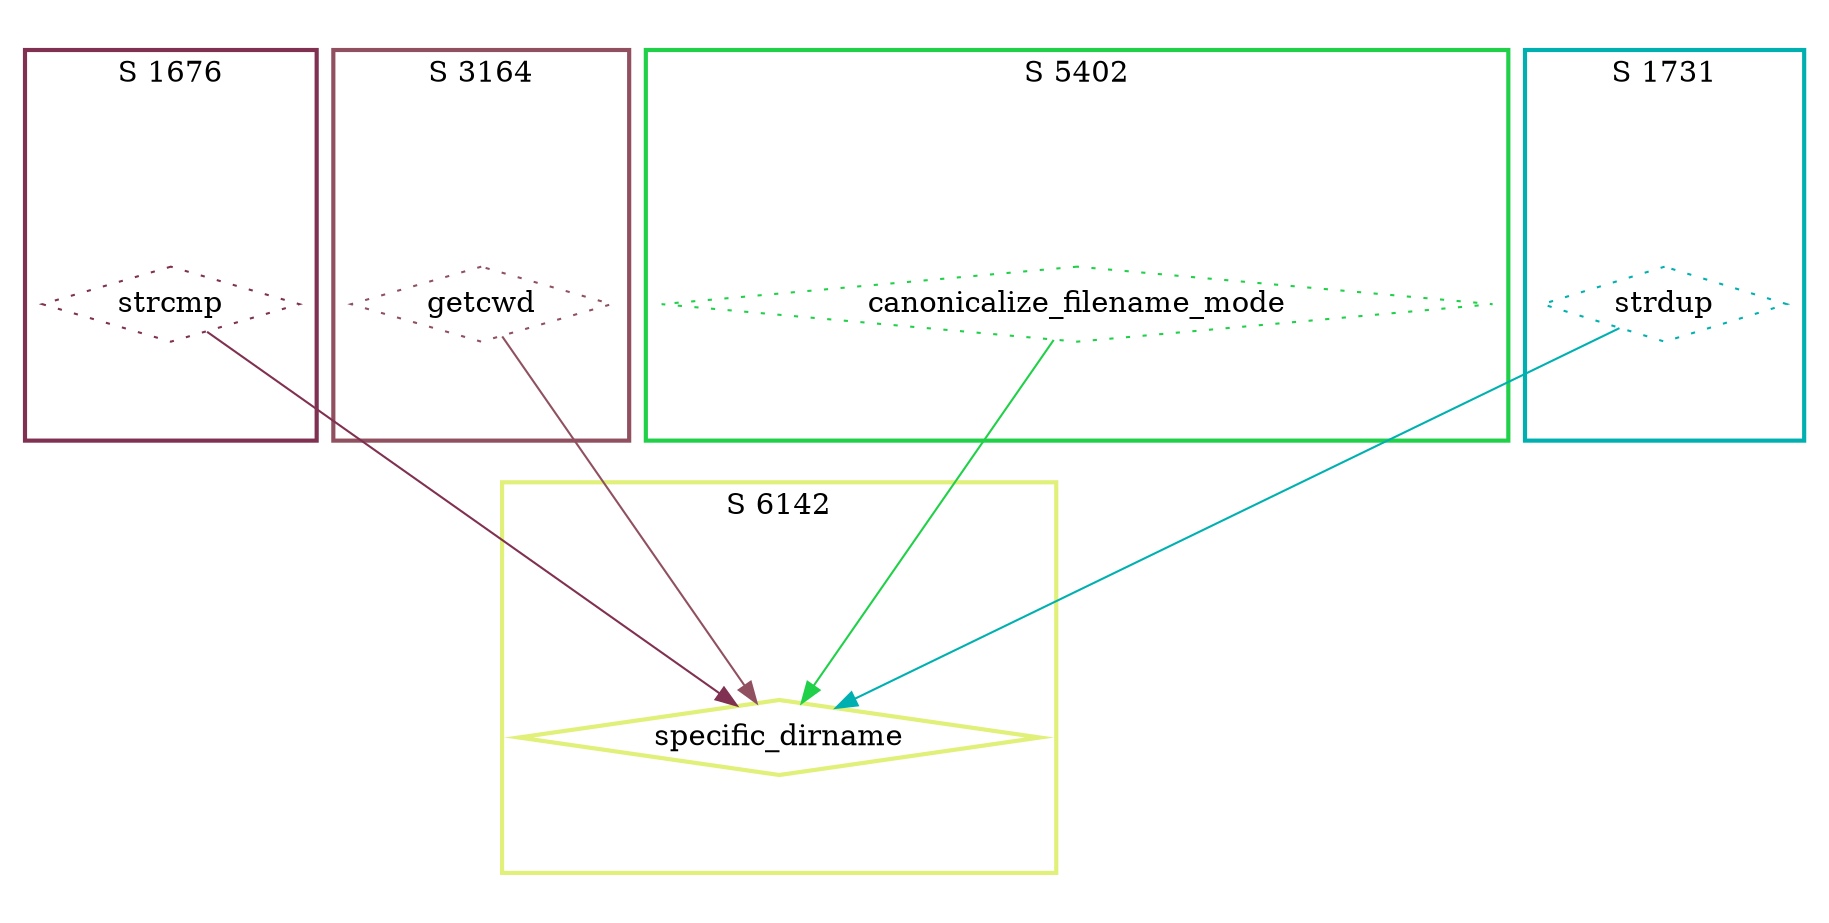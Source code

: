digraph G {
  ratio=0.500000;
  "UV strcmp (1676)" [shape=diamond, label="strcmp", color="#803050",
                      style=dotted];
  "UV specific_dirname (6142)" [shape=diamond, label="specific_dirname",
                                color="#E0F078", style=bold];
  "UV getcwd (3164)" [shape=diamond, label="getcwd", color="#905060",
                      style=dotted];
  "UV canonicalize_filename_mode (5402)" [shape=diamond,
                                          label="canonicalize_filename_mode",
                                          color="#20D048", style=dotted];
  "UV strdup (1731)" [shape=diamond, label="strdup", color="#00B0B0",
                      style=dotted];
  
  subgraph cluster_5402 { label="S 5402";
    color="#20D048";
    style=bold;
    "UV canonicalize_filename_mode (5402)"; };
  subgraph cluster_6142 { label="S 6142";
    color="#E0F078";
    style=bold;
    "UV specific_dirname (6142)"; };
  subgraph cluster_3164 { label="S 3164";
    color="#905060";
    style=bold;
    "UV getcwd (3164)"; };
  subgraph cluster_1731 { label="S 1731";
    color="#00B0B0";
    style=bold;
    "UV strdup (1731)"; };
  subgraph cluster_1676 { label="S 1676";
    color="#803050";
    style=bold;
    "UV strcmp (1676)"; };
  
  "UV strcmp (1676)" -> "UV specific_dirname (6142)" [color="#803050"];
  "UV getcwd (3164)" -> "UV specific_dirname (6142)" [color="#905060"];
  "UV canonicalize_filename_mode (5402)" -> "UV specific_dirname (6142)" [
  color="#20D048"];
  "UV strdup (1731)" -> "UV specific_dirname (6142)" [color="#00B0B0"];
  
  }